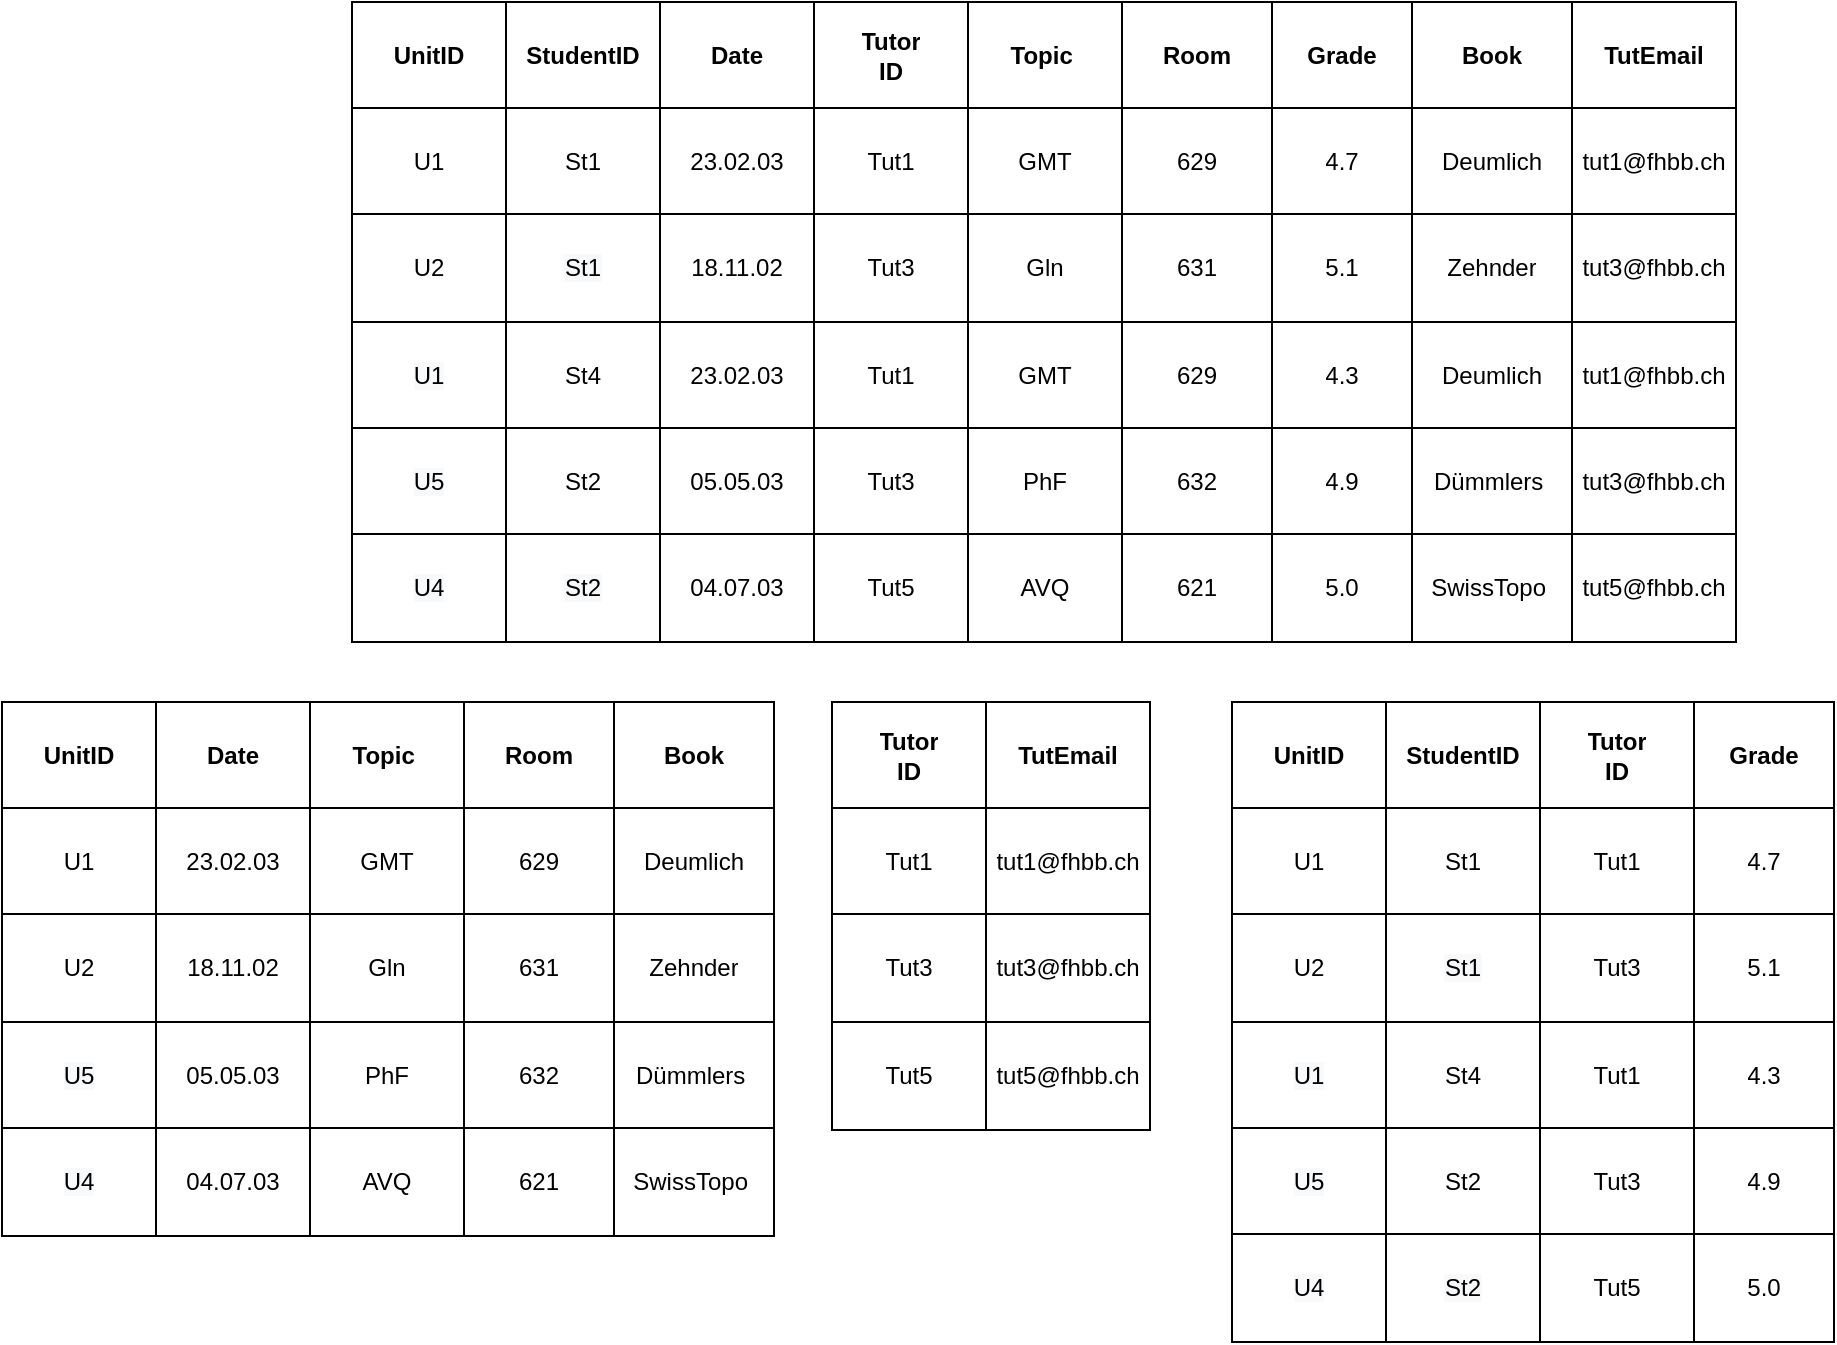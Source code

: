 <mxfile version="15.5.8" type="github">
  <diagram id="R2lEEEUBdFMjLlhIrx00" name="Page-1">
    <mxGraphModel dx="1718" dy="484" grid="1" gridSize="10" guides="1" tooltips="1" connect="1" arrows="1" fold="1" page="1" pageScale="1" pageWidth="850" pageHeight="1100" math="0" shadow="0" extFonts="Permanent Marker^https://fonts.googleapis.com/css?family=Permanent+Marker">
      <root>
        <mxCell id="0" />
        <mxCell id="1" parent="0" />
        <mxCell id="Opuij0zFXK9TqKXAzzYL-28" value="" style="shape=table;html=1;whiteSpace=wrap;startSize=0;container=1;collapsible=0;childLayout=tableLayout;align=center;verticalAlign=top;shadow=0;" vertex="1" parent="1">
          <mxGeometry x="-250" y="160" width="692" height="320" as="geometry" />
        </mxCell>
        <mxCell id="Opuij0zFXK9TqKXAzzYL-15" value="" style="shape=partialRectangle;html=1;whiteSpace=wrap;collapsible=0;dropTarget=0;pointerEvents=0;fillColor=none;top=0;left=0;bottom=0;right=0;points=[[0,0.5],[1,0.5]];portConstraint=eastwest;fontStyle=1" vertex="1" parent="Opuij0zFXK9TqKXAzzYL-28">
          <mxGeometry width="692" height="53" as="geometry" />
        </mxCell>
        <mxCell id="Opuij0zFXK9TqKXAzzYL-106" value="&lt;b&gt;UnitID&lt;/b&gt;" style="shape=partialRectangle;html=1;whiteSpace=wrap;connectable=0;fillColor=none;top=0;left=0;bottom=0;right=0;overflow=hidden;pointerEvents=1;" vertex="1" parent="Opuij0zFXK9TqKXAzzYL-15">
          <mxGeometry width="77" height="53" as="geometry">
            <mxRectangle width="77" height="53" as="alternateBounds" />
          </mxGeometry>
        </mxCell>
        <mxCell id="Opuij0zFXK9TqKXAzzYL-98" value="&lt;b&gt;StudentID&lt;/b&gt;" style="shape=partialRectangle;html=1;whiteSpace=wrap;connectable=0;fillColor=none;top=0;left=0;bottom=0;right=0;overflow=hidden;pointerEvents=1;" vertex="1" parent="Opuij0zFXK9TqKXAzzYL-15">
          <mxGeometry x="77" width="77" height="53" as="geometry">
            <mxRectangle width="77" height="53" as="alternateBounds" />
          </mxGeometry>
        </mxCell>
        <mxCell id="Opuij0zFXK9TqKXAzzYL-90" value="&lt;b&gt;Date&lt;/b&gt;" style="shape=partialRectangle;html=1;whiteSpace=wrap;connectable=0;fillColor=none;top=0;left=0;bottom=0;right=0;overflow=hidden;pointerEvents=1;" vertex="1" parent="Opuij0zFXK9TqKXAzzYL-15">
          <mxGeometry x="154" width="77" height="53" as="geometry">
            <mxRectangle width="77" height="53" as="alternateBounds" />
          </mxGeometry>
        </mxCell>
        <mxCell id="Opuij0zFXK9TqKXAzzYL-82" value="&lt;b&gt;Tutor&lt;br&gt;ID&lt;/b&gt;" style="shape=partialRectangle;html=1;whiteSpace=wrap;connectable=0;fillColor=none;top=0;left=0;bottom=0;right=0;overflow=hidden;pointerEvents=1;" vertex="1" parent="Opuij0zFXK9TqKXAzzYL-15">
          <mxGeometry x="231" width="77" height="53" as="geometry">
            <mxRectangle width="77" height="53" as="alternateBounds" />
          </mxGeometry>
        </mxCell>
        <mxCell id="Opuij0zFXK9TqKXAzzYL-74" value="&lt;b&gt;Topic&amp;nbsp;&lt;/b&gt;" style="shape=partialRectangle;html=1;whiteSpace=wrap;connectable=0;fillColor=none;top=0;left=0;bottom=0;right=0;overflow=hidden;pointerEvents=1;" vertex="1" parent="Opuij0zFXK9TqKXAzzYL-15">
          <mxGeometry x="308" width="77" height="53" as="geometry">
            <mxRectangle width="77" height="53" as="alternateBounds" />
          </mxGeometry>
        </mxCell>
        <mxCell id="Opuij0zFXK9TqKXAzzYL-16" value="&lt;b&gt;Room&lt;/b&gt;" style="shape=partialRectangle;html=1;whiteSpace=wrap;connectable=0;fillColor=none;top=0;left=0;bottom=0;right=0;overflow=hidden;pointerEvents=1;" vertex="1" parent="Opuij0zFXK9TqKXAzzYL-15">
          <mxGeometry x="385" width="75" height="53" as="geometry">
            <mxRectangle width="75" height="53" as="alternateBounds" />
          </mxGeometry>
        </mxCell>
        <mxCell id="Opuij0zFXK9TqKXAzzYL-17" value="&lt;b&gt;Grade&lt;/b&gt;" style="shape=partialRectangle;html=1;whiteSpace=wrap;connectable=0;fillColor=none;top=0;left=0;bottom=0;right=0;overflow=hidden;pointerEvents=1;" vertex="1" parent="Opuij0zFXK9TqKXAzzYL-15">
          <mxGeometry x="460" width="70" height="53" as="geometry">
            <mxRectangle width="70" height="53" as="alternateBounds" />
          </mxGeometry>
        </mxCell>
        <mxCell id="Opuij0zFXK9TqKXAzzYL-18" value="&lt;b&gt;Book&lt;/b&gt;" style="shape=partialRectangle;html=1;whiteSpace=wrap;connectable=0;fillColor=none;top=0;left=0;bottom=0;right=0;overflow=hidden;pointerEvents=1;" vertex="1" parent="Opuij0zFXK9TqKXAzzYL-15">
          <mxGeometry x="530" width="80" height="53" as="geometry">
            <mxRectangle width="80" height="53" as="alternateBounds" />
          </mxGeometry>
        </mxCell>
        <mxCell id="Opuij0zFXK9TqKXAzzYL-122" value="&lt;b&gt;TutEmail&lt;/b&gt;" style="shape=partialRectangle;html=1;whiteSpace=wrap;connectable=0;fillColor=none;top=0;left=0;bottom=0;right=0;overflow=hidden;pointerEvents=1;" vertex="1" parent="Opuij0zFXK9TqKXAzzYL-15">
          <mxGeometry x="610" width="82" height="53" as="geometry">
            <mxRectangle width="82" height="53" as="alternateBounds" />
          </mxGeometry>
        </mxCell>
        <mxCell id="Opuij0zFXK9TqKXAzzYL-66" value="" style="shape=partialRectangle;html=1;whiteSpace=wrap;collapsible=0;dropTarget=0;pointerEvents=0;fillColor=none;top=0;left=0;bottom=0;right=0;points=[[0,0.5],[1,0.5]];portConstraint=eastwest;" vertex="1" parent="Opuij0zFXK9TqKXAzzYL-28">
          <mxGeometry y="53" width="692" height="53" as="geometry" />
        </mxCell>
        <mxCell id="Opuij0zFXK9TqKXAzzYL-107" value="U1" style="shape=partialRectangle;html=1;whiteSpace=wrap;connectable=0;fillColor=none;top=0;left=0;bottom=0;right=0;overflow=hidden;pointerEvents=1;" vertex="1" parent="Opuij0zFXK9TqKXAzzYL-66">
          <mxGeometry width="77" height="53" as="geometry">
            <mxRectangle width="77" height="53" as="alternateBounds" />
          </mxGeometry>
        </mxCell>
        <mxCell id="Opuij0zFXK9TqKXAzzYL-99" value="&lt;span&gt;St1&lt;/span&gt;" style="shape=partialRectangle;html=1;whiteSpace=wrap;connectable=0;fillColor=none;top=0;left=0;bottom=0;right=0;overflow=hidden;pointerEvents=1;" vertex="1" parent="Opuij0zFXK9TqKXAzzYL-66">
          <mxGeometry x="77" width="77" height="53" as="geometry">
            <mxRectangle width="77" height="53" as="alternateBounds" />
          </mxGeometry>
        </mxCell>
        <mxCell id="Opuij0zFXK9TqKXAzzYL-91" value="23.02.03" style="shape=partialRectangle;html=1;whiteSpace=wrap;connectable=0;fillColor=none;top=0;left=0;bottom=0;right=0;overflow=hidden;pointerEvents=1;" vertex="1" parent="Opuij0zFXK9TqKXAzzYL-66">
          <mxGeometry x="154" width="77" height="53" as="geometry">
            <mxRectangle width="77" height="53" as="alternateBounds" />
          </mxGeometry>
        </mxCell>
        <mxCell id="Opuij0zFXK9TqKXAzzYL-83" value="Tut1" style="shape=partialRectangle;html=1;whiteSpace=wrap;connectable=0;fillColor=none;top=0;left=0;bottom=0;right=0;overflow=hidden;pointerEvents=1;" vertex="1" parent="Opuij0zFXK9TqKXAzzYL-66">
          <mxGeometry x="231" width="77" height="53" as="geometry">
            <mxRectangle width="77" height="53" as="alternateBounds" />
          </mxGeometry>
        </mxCell>
        <mxCell id="Opuij0zFXK9TqKXAzzYL-75" value="GMT" style="shape=partialRectangle;html=1;whiteSpace=wrap;connectable=0;fillColor=none;top=0;left=0;bottom=0;right=0;overflow=hidden;pointerEvents=1;" vertex="1" parent="Opuij0zFXK9TqKXAzzYL-66">
          <mxGeometry x="308" width="77" height="53" as="geometry">
            <mxRectangle width="77" height="53" as="alternateBounds" />
          </mxGeometry>
        </mxCell>
        <mxCell id="Opuij0zFXK9TqKXAzzYL-67" value="629" style="shape=partialRectangle;html=1;whiteSpace=wrap;connectable=0;fillColor=none;top=0;left=0;bottom=0;right=0;overflow=hidden;pointerEvents=1;" vertex="1" parent="Opuij0zFXK9TqKXAzzYL-66">
          <mxGeometry x="385" width="75" height="53" as="geometry">
            <mxRectangle width="75" height="53" as="alternateBounds" />
          </mxGeometry>
        </mxCell>
        <mxCell id="Opuij0zFXK9TqKXAzzYL-68" value="4.7" style="shape=partialRectangle;html=1;whiteSpace=wrap;connectable=0;fillColor=none;top=0;left=0;bottom=0;right=0;overflow=hidden;pointerEvents=1;" vertex="1" parent="Opuij0zFXK9TqKXAzzYL-66">
          <mxGeometry x="460" width="70" height="53" as="geometry">
            <mxRectangle width="70" height="53" as="alternateBounds" />
          </mxGeometry>
        </mxCell>
        <mxCell id="Opuij0zFXK9TqKXAzzYL-69" value="Deumlich&lt;br&gt;" style="shape=partialRectangle;html=1;whiteSpace=wrap;connectable=0;fillColor=none;top=0;left=0;bottom=0;right=0;overflow=hidden;pointerEvents=1;" vertex="1" parent="Opuij0zFXK9TqKXAzzYL-66">
          <mxGeometry x="530" width="80" height="53" as="geometry">
            <mxRectangle width="80" height="53" as="alternateBounds" />
          </mxGeometry>
        </mxCell>
        <mxCell id="Opuij0zFXK9TqKXAzzYL-123" value="tut1@fhbb.ch" style="shape=partialRectangle;html=1;whiteSpace=wrap;connectable=0;fillColor=none;top=0;left=0;bottom=0;right=0;overflow=hidden;pointerEvents=1;" vertex="1" parent="Opuij0zFXK9TqKXAzzYL-66">
          <mxGeometry x="610" width="82" height="53" as="geometry">
            <mxRectangle width="82" height="53" as="alternateBounds" />
          </mxGeometry>
        </mxCell>
        <mxCell id="Opuij0zFXK9TqKXAzzYL-19" value="" style="shape=partialRectangle;html=1;whiteSpace=wrap;collapsible=0;dropTarget=0;pointerEvents=0;fillColor=none;top=0;left=0;bottom=0;right=0;points=[[0,0.5],[1,0.5]];portConstraint=eastwest;" vertex="1" parent="Opuij0zFXK9TqKXAzzYL-28">
          <mxGeometry y="106" width="692" height="54" as="geometry" />
        </mxCell>
        <mxCell id="Opuij0zFXK9TqKXAzzYL-108" value="&lt;p style=&quot;line-height: 1.4&quot;&gt;&lt;/p&gt;&lt;div&gt;&lt;span style=&quot;font-family: &amp;#34;helvetica&amp;#34;&quot;&gt;U2&lt;/span&gt;&lt;br&gt;&lt;/div&gt;&lt;p&gt;&lt;/p&gt;" style="shape=partialRectangle;html=1;whiteSpace=wrap;connectable=0;fillColor=none;top=0;left=0;bottom=0;right=0;overflow=hidden;pointerEvents=1;verticalAlign=middle;align=center;" vertex="1" parent="Opuij0zFXK9TqKXAzzYL-19">
          <mxGeometry width="77" height="54" as="geometry">
            <mxRectangle width="77" height="54" as="alternateBounds" />
          </mxGeometry>
        </mxCell>
        <mxCell id="Opuij0zFXK9TqKXAzzYL-100" value="&lt;span style=&quot;color: rgb(0 , 0 , 0) ; font-family: &amp;#34;helvetica&amp;#34; ; font-size: 12px ; font-style: normal ; font-weight: 400 ; letter-spacing: normal ; text-align: center ; text-indent: 0px ; text-transform: none ; word-spacing: 0px ; background-color: rgb(248 , 249 , 250) ; display: inline ; float: none&quot;&gt;St1&lt;/span&gt;" style="shape=partialRectangle;html=1;whiteSpace=wrap;connectable=0;fillColor=none;top=0;left=0;bottom=0;right=0;overflow=hidden;pointerEvents=1;" vertex="1" parent="Opuij0zFXK9TqKXAzzYL-19">
          <mxGeometry x="77" width="77" height="54" as="geometry">
            <mxRectangle width="77" height="54" as="alternateBounds" />
          </mxGeometry>
        </mxCell>
        <mxCell id="Opuij0zFXK9TqKXAzzYL-92" value="18.11.02" style="shape=partialRectangle;html=1;whiteSpace=wrap;connectable=0;fillColor=none;top=0;left=0;bottom=0;right=0;overflow=hidden;pointerEvents=1;" vertex="1" parent="Opuij0zFXK9TqKXAzzYL-19">
          <mxGeometry x="154" width="77" height="54" as="geometry">
            <mxRectangle width="77" height="54" as="alternateBounds" />
          </mxGeometry>
        </mxCell>
        <mxCell id="Opuij0zFXK9TqKXAzzYL-84" value="Tut3" style="shape=partialRectangle;html=1;whiteSpace=wrap;connectable=0;fillColor=none;top=0;left=0;bottom=0;right=0;overflow=hidden;pointerEvents=1;" vertex="1" parent="Opuij0zFXK9TqKXAzzYL-19">
          <mxGeometry x="231" width="77" height="54" as="geometry">
            <mxRectangle width="77" height="54" as="alternateBounds" />
          </mxGeometry>
        </mxCell>
        <mxCell id="Opuij0zFXK9TqKXAzzYL-76" value="Gln" style="shape=partialRectangle;html=1;whiteSpace=wrap;connectable=0;fillColor=none;top=0;left=0;bottom=0;right=0;overflow=hidden;pointerEvents=1;" vertex="1" parent="Opuij0zFXK9TqKXAzzYL-19">
          <mxGeometry x="308" width="77" height="54" as="geometry">
            <mxRectangle width="77" height="54" as="alternateBounds" />
          </mxGeometry>
        </mxCell>
        <mxCell id="Opuij0zFXK9TqKXAzzYL-20" value="631" style="shape=partialRectangle;html=1;whiteSpace=wrap;connectable=0;fillColor=none;top=0;left=0;bottom=0;right=0;overflow=hidden;pointerEvents=1;" vertex="1" parent="Opuij0zFXK9TqKXAzzYL-19">
          <mxGeometry x="385" width="75" height="54" as="geometry">
            <mxRectangle width="75" height="54" as="alternateBounds" />
          </mxGeometry>
        </mxCell>
        <mxCell id="Opuij0zFXK9TqKXAzzYL-21" value="5.1" style="shape=partialRectangle;html=1;whiteSpace=wrap;connectable=0;fillColor=none;top=0;left=0;bottom=0;right=0;overflow=hidden;pointerEvents=1;" vertex="1" parent="Opuij0zFXK9TqKXAzzYL-19">
          <mxGeometry x="460" width="70" height="54" as="geometry">
            <mxRectangle width="70" height="54" as="alternateBounds" />
          </mxGeometry>
        </mxCell>
        <mxCell id="Opuij0zFXK9TqKXAzzYL-22" value="Zehnder" style="shape=partialRectangle;html=1;whiteSpace=wrap;connectable=0;fillColor=none;top=0;left=0;bottom=0;right=0;overflow=hidden;pointerEvents=1;" vertex="1" parent="Opuij0zFXK9TqKXAzzYL-19">
          <mxGeometry x="530" width="80" height="54" as="geometry">
            <mxRectangle width="80" height="54" as="alternateBounds" />
          </mxGeometry>
        </mxCell>
        <mxCell id="Opuij0zFXK9TqKXAzzYL-124" value="tut3@fhbb.ch" style="shape=partialRectangle;html=1;whiteSpace=wrap;connectable=0;fillColor=none;top=0;left=0;bottom=0;right=0;overflow=hidden;pointerEvents=1;" vertex="1" parent="Opuij0zFXK9TqKXAzzYL-19">
          <mxGeometry x="610" width="82" height="54" as="geometry">
            <mxRectangle width="82" height="54" as="alternateBounds" />
          </mxGeometry>
        </mxCell>
        <mxCell id="Opuij0zFXK9TqKXAzzYL-23" value="" style="shape=partialRectangle;html=1;whiteSpace=wrap;collapsible=0;dropTarget=0;pointerEvents=0;fillColor=none;top=0;left=0;bottom=0;right=0;points=[[0,0.5],[1,0.5]];portConstraint=eastwest;" vertex="1" parent="Opuij0zFXK9TqKXAzzYL-28">
          <mxGeometry y="160" width="692" height="53" as="geometry" />
        </mxCell>
        <mxCell id="Opuij0zFXK9TqKXAzzYL-109" value="&lt;span style=&quot;color: rgb(0 , 0 , 0) ; font-family: &amp;#34;helvetica&amp;#34; ; font-size: 12px ; font-style: normal ; font-weight: 400 ; letter-spacing: normal ; text-align: center ; text-indent: 0px ; text-transform: none ; word-spacing: 0px ; background-color: rgb(248 , 249 , 250) ; display: inline ; float: none&quot;&gt;U1&lt;/span&gt;" style="shape=partialRectangle;html=1;whiteSpace=wrap;connectable=0;fillColor=none;top=0;left=0;bottom=0;right=0;overflow=hidden;pointerEvents=1;" vertex="1" parent="Opuij0zFXK9TqKXAzzYL-23">
          <mxGeometry width="77" height="53" as="geometry">
            <mxRectangle width="77" height="53" as="alternateBounds" />
          </mxGeometry>
        </mxCell>
        <mxCell id="Opuij0zFXK9TqKXAzzYL-101" value="&lt;span&gt;St4&lt;/span&gt;" style="shape=partialRectangle;html=1;whiteSpace=wrap;connectable=0;fillColor=none;top=0;left=0;bottom=0;right=0;overflow=hidden;pointerEvents=1;" vertex="1" parent="Opuij0zFXK9TqKXAzzYL-23">
          <mxGeometry x="77" width="77" height="53" as="geometry">
            <mxRectangle width="77" height="53" as="alternateBounds" />
          </mxGeometry>
        </mxCell>
        <mxCell id="Opuij0zFXK9TqKXAzzYL-93" value="23.02.03" style="shape=partialRectangle;html=1;whiteSpace=wrap;connectable=0;fillColor=none;top=0;left=0;bottom=0;right=0;overflow=hidden;pointerEvents=1;" vertex="1" parent="Opuij0zFXK9TqKXAzzYL-23">
          <mxGeometry x="154" width="77" height="53" as="geometry">
            <mxRectangle width="77" height="53" as="alternateBounds" />
          </mxGeometry>
        </mxCell>
        <mxCell id="Opuij0zFXK9TqKXAzzYL-85" value="Tut1" style="shape=partialRectangle;html=1;whiteSpace=wrap;connectable=0;fillColor=none;top=0;left=0;bottom=0;right=0;overflow=hidden;pointerEvents=1;" vertex="1" parent="Opuij0zFXK9TqKXAzzYL-23">
          <mxGeometry x="231" width="77" height="53" as="geometry">
            <mxRectangle width="77" height="53" as="alternateBounds" />
          </mxGeometry>
        </mxCell>
        <mxCell id="Opuij0zFXK9TqKXAzzYL-77" value="GMT" style="shape=partialRectangle;html=1;whiteSpace=wrap;connectable=0;fillColor=none;top=0;left=0;bottom=0;right=0;overflow=hidden;pointerEvents=1;" vertex="1" parent="Opuij0zFXK9TqKXAzzYL-23">
          <mxGeometry x="308" width="77" height="53" as="geometry">
            <mxRectangle width="77" height="53" as="alternateBounds" />
          </mxGeometry>
        </mxCell>
        <mxCell id="Opuij0zFXK9TqKXAzzYL-24" value="629" style="shape=partialRectangle;html=1;whiteSpace=wrap;connectable=0;fillColor=none;top=0;left=0;bottom=0;right=0;overflow=hidden;pointerEvents=1;" vertex="1" parent="Opuij0zFXK9TqKXAzzYL-23">
          <mxGeometry x="385" width="75" height="53" as="geometry">
            <mxRectangle width="75" height="53" as="alternateBounds" />
          </mxGeometry>
        </mxCell>
        <mxCell id="Opuij0zFXK9TqKXAzzYL-25" value="4.3" style="shape=partialRectangle;html=1;whiteSpace=wrap;connectable=0;fillColor=none;top=0;left=0;bottom=0;right=0;overflow=hidden;pointerEvents=1;" vertex="1" parent="Opuij0zFXK9TqKXAzzYL-23">
          <mxGeometry x="460" width="70" height="53" as="geometry">
            <mxRectangle width="70" height="53" as="alternateBounds" />
          </mxGeometry>
        </mxCell>
        <mxCell id="Opuij0zFXK9TqKXAzzYL-26" value="Deumlich" style="shape=partialRectangle;html=1;whiteSpace=wrap;connectable=0;fillColor=none;top=0;left=0;bottom=0;right=0;overflow=hidden;pointerEvents=1;" vertex="1" parent="Opuij0zFXK9TqKXAzzYL-23">
          <mxGeometry x="530" width="80" height="53" as="geometry">
            <mxRectangle width="80" height="53" as="alternateBounds" />
          </mxGeometry>
        </mxCell>
        <mxCell id="Opuij0zFXK9TqKXAzzYL-125" value="tut1@fhbb.ch" style="shape=partialRectangle;html=1;whiteSpace=wrap;connectable=0;fillColor=none;top=0;left=0;bottom=0;right=0;overflow=hidden;pointerEvents=1;" vertex="1" parent="Opuij0zFXK9TqKXAzzYL-23">
          <mxGeometry x="610" width="82" height="53" as="geometry">
            <mxRectangle width="82" height="53" as="alternateBounds" />
          </mxGeometry>
        </mxCell>
        <mxCell id="Opuij0zFXK9TqKXAzzYL-29" value="" style="shape=partialRectangle;html=1;whiteSpace=wrap;collapsible=0;dropTarget=0;pointerEvents=0;fillColor=none;top=0;left=0;bottom=0;right=0;points=[[0,0.5],[1,0.5]];portConstraint=eastwest;" vertex="1" parent="Opuij0zFXK9TqKXAzzYL-28">
          <mxGeometry y="213" width="692" height="53" as="geometry" />
        </mxCell>
        <mxCell id="Opuij0zFXK9TqKXAzzYL-110" value="&lt;span style=&quot;color: rgb(0 , 0 , 0) ; font-family: &amp;#34;helvetica&amp;#34; ; font-size: 12px ; font-style: normal ; font-weight: 400 ; letter-spacing: normal ; text-align: center ; text-indent: 0px ; text-transform: none ; word-spacing: 0px ; background-color: rgb(248 , 249 , 250) ; display: inline ; float: none&quot;&gt;U5&lt;/span&gt;" style="shape=partialRectangle;html=1;whiteSpace=wrap;connectable=0;fillColor=none;top=0;left=0;bottom=0;right=0;overflow=hidden;pointerEvents=1;" vertex="1" parent="Opuij0zFXK9TqKXAzzYL-29">
          <mxGeometry width="77" height="53" as="geometry">
            <mxRectangle width="77" height="53" as="alternateBounds" />
          </mxGeometry>
        </mxCell>
        <mxCell id="Opuij0zFXK9TqKXAzzYL-102" value="&lt;span&gt;St2&lt;/span&gt;" style="shape=partialRectangle;html=1;whiteSpace=wrap;connectable=0;fillColor=none;top=0;left=0;bottom=0;right=0;overflow=hidden;pointerEvents=1;" vertex="1" parent="Opuij0zFXK9TqKXAzzYL-29">
          <mxGeometry x="77" width="77" height="53" as="geometry">
            <mxRectangle width="77" height="53" as="alternateBounds" />
          </mxGeometry>
        </mxCell>
        <mxCell id="Opuij0zFXK9TqKXAzzYL-94" value="05.05.03" style="shape=partialRectangle;html=1;whiteSpace=wrap;connectable=0;fillColor=none;top=0;left=0;bottom=0;right=0;overflow=hidden;pointerEvents=1;" vertex="1" parent="Opuij0zFXK9TqKXAzzYL-29">
          <mxGeometry x="154" width="77" height="53" as="geometry">
            <mxRectangle width="77" height="53" as="alternateBounds" />
          </mxGeometry>
        </mxCell>
        <mxCell id="Opuij0zFXK9TqKXAzzYL-86" value="Tut3" style="shape=partialRectangle;html=1;whiteSpace=wrap;connectable=0;fillColor=none;top=0;left=0;bottom=0;right=0;overflow=hidden;pointerEvents=1;" vertex="1" parent="Opuij0zFXK9TqKXAzzYL-29">
          <mxGeometry x="231" width="77" height="53" as="geometry">
            <mxRectangle width="77" height="53" as="alternateBounds" />
          </mxGeometry>
        </mxCell>
        <mxCell id="Opuij0zFXK9TqKXAzzYL-78" value="PhF" style="shape=partialRectangle;html=1;whiteSpace=wrap;connectable=0;fillColor=none;top=0;left=0;bottom=0;right=0;overflow=hidden;pointerEvents=1;" vertex="1" parent="Opuij0zFXK9TqKXAzzYL-29">
          <mxGeometry x="308" width="77" height="53" as="geometry">
            <mxRectangle width="77" height="53" as="alternateBounds" />
          </mxGeometry>
        </mxCell>
        <mxCell id="Opuij0zFXK9TqKXAzzYL-30" value="632" style="shape=partialRectangle;html=1;whiteSpace=wrap;connectable=0;fillColor=none;top=0;left=0;bottom=0;right=0;overflow=hidden;pointerEvents=1;" vertex="1" parent="Opuij0zFXK9TqKXAzzYL-29">
          <mxGeometry x="385" width="75" height="53" as="geometry">
            <mxRectangle width="75" height="53" as="alternateBounds" />
          </mxGeometry>
        </mxCell>
        <mxCell id="Opuij0zFXK9TqKXAzzYL-31" value="4.9" style="shape=partialRectangle;html=1;whiteSpace=wrap;connectable=0;fillColor=none;top=0;left=0;bottom=0;right=0;overflow=hidden;pointerEvents=1;" vertex="1" parent="Opuij0zFXK9TqKXAzzYL-29">
          <mxGeometry x="460" width="70" height="53" as="geometry">
            <mxRectangle width="70" height="53" as="alternateBounds" />
          </mxGeometry>
        </mxCell>
        <mxCell id="Opuij0zFXK9TqKXAzzYL-32" value="Dümmlers&amp;nbsp;" style="shape=partialRectangle;html=1;whiteSpace=wrap;connectable=0;fillColor=none;top=0;left=0;bottom=0;right=0;overflow=hidden;pointerEvents=1;" vertex="1" parent="Opuij0zFXK9TqKXAzzYL-29">
          <mxGeometry x="530" width="80" height="53" as="geometry">
            <mxRectangle width="80" height="53" as="alternateBounds" />
          </mxGeometry>
        </mxCell>
        <mxCell id="Opuij0zFXK9TqKXAzzYL-126" value="tut3@fhbb.ch" style="shape=partialRectangle;html=1;whiteSpace=wrap;connectable=0;fillColor=none;top=0;left=0;bottom=0;right=0;overflow=hidden;pointerEvents=1;" vertex="1" parent="Opuij0zFXK9TqKXAzzYL-29">
          <mxGeometry x="610" width="82" height="53" as="geometry">
            <mxRectangle width="82" height="53" as="alternateBounds" />
          </mxGeometry>
        </mxCell>
        <mxCell id="Opuij0zFXK9TqKXAzzYL-33" value="" style="shape=partialRectangle;html=1;whiteSpace=wrap;collapsible=0;dropTarget=0;pointerEvents=0;fillColor=none;top=0;left=0;bottom=0;right=0;points=[[0,0.5],[1,0.5]];portConstraint=eastwest;" vertex="1" parent="Opuij0zFXK9TqKXAzzYL-28">
          <mxGeometry y="266" width="692" height="54" as="geometry" />
        </mxCell>
        <mxCell id="Opuij0zFXK9TqKXAzzYL-111" value="&lt;span style=&quot;color: rgb(0 , 0 , 0) ; font-family: &amp;#34;helvetica&amp;#34; ; font-size: 12px ; font-style: normal ; font-weight: 400 ; letter-spacing: normal ; text-align: center ; text-indent: 0px ; text-transform: none ; word-spacing: 0px ; background-color: rgb(248 , 249 , 250) ; display: inline ; float: none&quot;&gt;U4&lt;/span&gt;" style="shape=partialRectangle;html=1;whiteSpace=wrap;connectable=0;fillColor=none;top=0;left=0;bottom=0;right=0;overflow=hidden;pointerEvents=1;" vertex="1" parent="Opuij0zFXK9TqKXAzzYL-33">
          <mxGeometry width="77" height="54" as="geometry">
            <mxRectangle width="77" height="54" as="alternateBounds" />
          </mxGeometry>
        </mxCell>
        <mxCell id="Opuij0zFXK9TqKXAzzYL-103" value="&lt;span style=&quot;color: rgb(0 , 0 , 0) ; font-family: &amp;#34;helvetica&amp;#34; ; font-size: 12px ; font-style: normal ; font-weight: 400 ; letter-spacing: normal ; text-align: center ; text-indent: 0px ; text-transform: none ; word-spacing: 0px ; background-color: rgb(248 , 249 , 250) ; display: inline ; float: none&quot;&gt;St2&lt;/span&gt;" style="shape=partialRectangle;html=1;whiteSpace=wrap;connectable=0;fillColor=none;top=0;left=0;bottom=0;right=0;overflow=hidden;pointerEvents=1;" vertex="1" parent="Opuij0zFXK9TqKXAzzYL-33">
          <mxGeometry x="77" width="77" height="54" as="geometry">
            <mxRectangle width="77" height="54" as="alternateBounds" />
          </mxGeometry>
        </mxCell>
        <mxCell id="Opuij0zFXK9TqKXAzzYL-95" value="04.07.03" style="shape=partialRectangle;html=1;whiteSpace=wrap;connectable=0;fillColor=none;top=0;left=0;bottom=0;right=0;overflow=hidden;pointerEvents=1;" vertex="1" parent="Opuij0zFXK9TqKXAzzYL-33">
          <mxGeometry x="154" width="77" height="54" as="geometry">
            <mxRectangle width="77" height="54" as="alternateBounds" />
          </mxGeometry>
        </mxCell>
        <mxCell id="Opuij0zFXK9TqKXAzzYL-87" value="Tut5" style="shape=partialRectangle;html=1;whiteSpace=wrap;connectable=0;fillColor=none;top=0;left=0;bottom=0;right=0;overflow=hidden;pointerEvents=1;" vertex="1" parent="Opuij0zFXK9TqKXAzzYL-33">
          <mxGeometry x="231" width="77" height="54" as="geometry">
            <mxRectangle width="77" height="54" as="alternateBounds" />
          </mxGeometry>
        </mxCell>
        <mxCell id="Opuij0zFXK9TqKXAzzYL-79" value="AVQ" style="shape=partialRectangle;html=1;whiteSpace=wrap;connectable=0;fillColor=none;top=0;left=0;bottom=0;right=0;overflow=hidden;pointerEvents=1;" vertex="1" parent="Opuij0zFXK9TqKXAzzYL-33">
          <mxGeometry x="308" width="77" height="54" as="geometry">
            <mxRectangle width="77" height="54" as="alternateBounds" />
          </mxGeometry>
        </mxCell>
        <mxCell id="Opuij0zFXK9TqKXAzzYL-34" value="621" style="shape=partialRectangle;html=1;whiteSpace=wrap;connectable=0;fillColor=none;top=0;left=0;bottom=0;right=0;overflow=hidden;pointerEvents=1;" vertex="1" parent="Opuij0zFXK9TqKXAzzYL-33">
          <mxGeometry x="385" width="75" height="54" as="geometry">
            <mxRectangle width="75" height="54" as="alternateBounds" />
          </mxGeometry>
        </mxCell>
        <mxCell id="Opuij0zFXK9TqKXAzzYL-35" value="5.0" style="shape=partialRectangle;html=1;whiteSpace=wrap;connectable=0;fillColor=none;top=0;left=0;bottom=0;right=0;overflow=hidden;pointerEvents=1;" vertex="1" parent="Opuij0zFXK9TqKXAzzYL-33">
          <mxGeometry x="460" width="70" height="54" as="geometry">
            <mxRectangle width="70" height="54" as="alternateBounds" />
          </mxGeometry>
        </mxCell>
        <mxCell id="Opuij0zFXK9TqKXAzzYL-36" value="SwissTopo&amp;nbsp;" style="shape=partialRectangle;html=1;whiteSpace=wrap;connectable=0;fillColor=none;top=0;left=0;bottom=0;right=0;overflow=hidden;pointerEvents=1;" vertex="1" parent="Opuij0zFXK9TqKXAzzYL-33">
          <mxGeometry x="530" width="80" height="54" as="geometry">
            <mxRectangle width="80" height="54" as="alternateBounds" />
          </mxGeometry>
        </mxCell>
        <mxCell id="Opuij0zFXK9TqKXAzzYL-127" value="tut5@fhbb.ch" style="shape=partialRectangle;html=1;whiteSpace=wrap;connectable=0;fillColor=none;top=0;left=0;bottom=0;right=0;overflow=hidden;pointerEvents=1;" vertex="1" parent="Opuij0zFXK9TqKXAzzYL-33">
          <mxGeometry x="610" width="82" height="54" as="geometry">
            <mxRectangle width="82" height="54" as="alternateBounds" />
          </mxGeometry>
        </mxCell>
        <mxCell id="Opuij0zFXK9TqKXAzzYL-131" value="" style="shape=table;html=1;whiteSpace=wrap;startSize=0;container=1;collapsible=0;childLayout=tableLayout;align=center;verticalAlign=top;shadow=0;" vertex="1" parent="1">
          <mxGeometry x="-10" y="510" width="159" height="214" as="geometry" />
        </mxCell>
        <mxCell id="Opuij0zFXK9TqKXAzzYL-132" value="" style="shape=partialRectangle;html=1;whiteSpace=wrap;collapsible=0;dropTarget=0;pointerEvents=0;fillColor=none;top=0;left=0;bottom=0;right=0;points=[[0,0.5],[1,0.5]];portConstraint=eastwest;fontStyle=1" vertex="1" parent="Opuij0zFXK9TqKXAzzYL-131">
          <mxGeometry width="159" height="53" as="geometry" />
        </mxCell>
        <mxCell id="Opuij0zFXK9TqKXAzzYL-136" value="&lt;b&gt;Tutor&lt;br&gt;ID&lt;/b&gt;" style="shape=partialRectangle;html=1;whiteSpace=wrap;connectable=0;fillColor=none;top=0;left=0;bottom=0;right=0;overflow=hidden;pointerEvents=1;" vertex="1" parent="Opuij0zFXK9TqKXAzzYL-132">
          <mxGeometry width="77" height="53" as="geometry">
            <mxRectangle width="77" height="53" as="alternateBounds" />
          </mxGeometry>
        </mxCell>
        <mxCell id="Opuij0zFXK9TqKXAzzYL-141" value="&lt;b&gt;TutEmail&lt;/b&gt;" style="shape=partialRectangle;html=1;whiteSpace=wrap;connectable=0;fillColor=none;top=0;left=0;bottom=0;right=0;overflow=hidden;pointerEvents=1;" vertex="1" parent="Opuij0zFXK9TqKXAzzYL-132">
          <mxGeometry x="77" width="82" height="53" as="geometry">
            <mxRectangle width="82" height="53" as="alternateBounds" />
          </mxGeometry>
        </mxCell>
        <mxCell id="Opuij0zFXK9TqKXAzzYL-142" value="" style="shape=partialRectangle;html=1;whiteSpace=wrap;collapsible=0;dropTarget=0;pointerEvents=0;fillColor=none;top=0;left=0;bottom=0;right=0;points=[[0,0.5],[1,0.5]];portConstraint=eastwest;" vertex="1" parent="Opuij0zFXK9TqKXAzzYL-131">
          <mxGeometry y="53" width="159" height="53" as="geometry" />
        </mxCell>
        <mxCell id="Opuij0zFXK9TqKXAzzYL-146" value="Tut1" style="shape=partialRectangle;html=1;whiteSpace=wrap;connectable=0;fillColor=none;top=0;left=0;bottom=0;right=0;overflow=hidden;pointerEvents=1;" vertex="1" parent="Opuij0zFXK9TqKXAzzYL-142">
          <mxGeometry width="77" height="53" as="geometry">
            <mxRectangle width="77" height="53" as="alternateBounds" />
          </mxGeometry>
        </mxCell>
        <mxCell id="Opuij0zFXK9TqKXAzzYL-151" value="tut1@fhbb.ch" style="shape=partialRectangle;html=1;whiteSpace=wrap;connectable=0;fillColor=none;top=0;left=0;bottom=0;right=0;overflow=hidden;pointerEvents=1;" vertex="1" parent="Opuij0zFXK9TqKXAzzYL-142">
          <mxGeometry x="77" width="82" height="53" as="geometry">
            <mxRectangle width="82" height="53" as="alternateBounds" />
          </mxGeometry>
        </mxCell>
        <mxCell id="Opuij0zFXK9TqKXAzzYL-152" value="" style="shape=partialRectangle;html=1;whiteSpace=wrap;collapsible=0;dropTarget=0;pointerEvents=0;fillColor=none;top=0;left=0;bottom=0;right=0;points=[[0,0.5],[1,0.5]];portConstraint=eastwest;" vertex="1" parent="Opuij0zFXK9TqKXAzzYL-131">
          <mxGeometry y="106" width="159" height="54" as="geometry" />
        </mxCell>
        <mxCell id="Opuij0zFXK9TqKXAzzYL-156" value="Tut3" style="shape=partialRectangle;html=1;whiteSpace=wrap;connectable=0;fillColor=none;top=0;left=0;bottom=0;right=0;overflow=hidden;pointerEvents=1;" vertex="1" parent="Opuij0zFXK9TqKXAzzYL-152">
          <mxGeometry width="77" height="54" as="geometry">
            <mxRectangle width="77" height="54" as="alternateBounds" />
          </mxGeometry>
        </mxCell>
        <mxCell id="Opuij0zFXK9TqKXAzzYL-161" value="tut3@fhbb.ch" style="shape=partialRectangle;html=1;whiteSpace=wrap;connectable=0;fillColor=none;top=0;left=0;bottom=0;right=0;overflow=hidden;pointerEvents=1;" vertex="1" parent="Opuij0zFXK9TqKXAzzYL-152">
          <mxGeometry x="77" width="82" height="54" as="geometry">
            <mxRectangle width="82" height="54" as="alternateBounds" />
          </mxGeometry>
        </mxCell>
        <mxCell id="Opuij0zFXK9TqKXAzzYL-182" value="" style="shape=partialRectangle;html=1;whiteSpace=wrap;collapsible=0;dropTarget=0;pointerEvents=0;fillColor=none;top=0;left=0;bottom=0;right=0;points=[[0,0.5],[1,0.5]];portConstraint=eastwest;" vertex="1" parent="Opuij0zFXK9TqKXAzzYL-131">
          <mxGeometry y="160" width="159" height="54" as="geometry" />
        </mxCell>
        <mxCell id="Opuij0zFXK9TqKXAzzYL-186" value="Tut5" style="shape=partialRectangle;html=1;whiteSpace=wrap;connectable=0;fillColor=none;top=0;left=0;bottom=0;right=0;overflow=hidden;pointerEvents=1;" vertex="1" parent="Opuij0zFXK9TqKXAzzYL-182">
          <mxGeometry width="77" height="54" as="geometry">
            <mxRectangle width="77" height="54" as="alternateBounds" />
          </mxGeometry>
        </mxCell>
        <mxCell id="Opuij0zFXK9TqKXAzzYL-191" value="tut5@fhbb.ch" style="shape=partialRectangle;html=1;whiteSpace=wrap;connectable=0;fillColor=none;top=0;left=0;bottom=0;right=0;overflow=hidden;pointerEvents=1;" vertex="1" parent="Opuij0zFXK9TqKXAzzYL-182">
          <mxGeometry x="77" width="82" height="54" as="geometry">
            <mxRectangle width="82" height="54" as="alternateBounds" />
          </mxGeometry>
        </mxCell>
        <mxCell id="Opuij0zFXK9TqKXAzzYL-192" value="" style="shape=table;html=1;whiteSpace=wrap;startSize=0;container=1;collapsible=0;childLayout=tableLayout;align=center;verticalAlign=top;shadow=0;" vertex="1" parent="1">
          <mxGeometry x="190" y="510" width="301" height="320" as="geometry" />
        </mxCell>
        <mxCell id="Opuij0zFXK9TqKXAzzYL-193" value="" style="shape=partialRectangle;html=1;whiteSpace=wrap;collapsible=0;dropTarget=0;pointerEvents=0;fillColor=none;top=0;left=0;bottom=0;right=0;points=[[0,0.5],[1,0.5]];portConstraint=eastwest;fontStyle=1" vertex="1" parent="Opuij0zFXK9TqKXAzzYL-192">
          <mxGeometry width="301" height="53" as="geometry" />
        </mxCell>
        <mxCell id="Opuij0zFXK9TqKXAzzYL-194" value="&lt;b&gt;UnitID&lt;/b&gt;" style="shape=partialRectangle;html=1;whiteSpace=wrap;connectable=0;fillColor=none;top=0;left=0;bottom=0;right=0;overflow=hidden;pointerEvents=1;" vertex="1" parent="Opuij0zFXK9TqKXAzzYL-193">
          <mxGeometry width="77" height="53" as="geometry">
            <mxRectangle width="77" height="53" as="alternateBounds" />
          </mxGeometry>
        </mxCell>
        <mxCell id="Opuij0zFXK9TqKXAzzYL-195" value="&lt;b&gt;StudentID&lt;/b&gt;" style="shape=partialRectangle;html=1;whiteSpace=wrap;connectable=0;fillColor=none;top=0;left=0;bottom=0;right=0;overflow=hidden;pointerEvents=1;" vertex="1" parent="Opuij0zFXK9TqKXAzzYL-193">
          <mxGeometry x="77" width="77" height="53" as="geometry">
            <mxRectangle width="77" height="53" as="alternateBounds" />
          </mxGeometry>
        </mxCell>
        <mxCell id="Opuij0zFXK9TqKXAzzYL-197" value="&lt;b&gt;Tutor&lt;br&gt;ID&lt;/b&gt;" style="shape=partialRectangle;html=1;whiteSpace=wrap;connectable=0;fillColor=none;top=0;left=0;bottom=0;right=0;overflow=hidden;pointerEvents=1;" vertex="1" parent="Opuij0zFXK9TqKXAzzYL-193">
          <mxGeometry x="154" width="77" height="53" as="geometry">
            <mxRectangle width="77" height="53" as="alternateBounds" />
          </mxGeometry>
        </mxCell>
        <mxCell id="Opuij0zFXK9TqKXAzzYL-200" value="&lt;b&gt;Grade&lt;/b&gt;" style="shape=partialRectangle;html=1;whiteSpace=wrap;connectable=0;fillColor=none;top=0;left=0;bottom=0;right=0;overflow=hidden;pointerEvents=1;" vertex="1" parent="Opuij0zFXK9TqKXAzzYL-193">
          <mxGeometry x="231" width="70" height="53" as="geometry">
            <mxRectangle width="70" height="53" as="alternateBounds" />
          </mxGeometry>
        </mxCell>
        <mxCell id="Opuij0zFXK9TqKXAzzYL-203" value="" style="shape=partialRectangle;html=1;whiteSpace=wrap;collapsible=0;dropTarget=0;pointerEvents=0;fillColor=none;top=0;left=0;bottom=0;right=0;points=[[0,0.5],[1,0.5]];portConstraint=eastwest;" vertex="1" parent="Opuij0zFXK9TqKXAzzYL-192">
          <mxGeometry y="53" width="301" height="53" as="geometry" />
        </mxCell>
        <mxCell id="Opuij0zFXK9TqKXAzzYL-204" value="U1" style="shape=partialRectangle;html=1;whiteSpace=wrap;connectable=0;fillColor=none;top=0;left=0;bottom=0;right=0;overflow=hidden;pointerEvents=1;" vertex="1" parent="Opuij0zFXK9TqKXAzzYL-203">
          <mxGeometry width="77" height="53" as="geometry">
            <mxRectangle width="77" height="53" as="alternateBounds" />
          </mxGeometry>
        </mxCell>
        <mxCell id="Opuij0zFXK9TqKXAzzYL-205" value="&lt;span&gt;St1&lt;/span&gt;" style="shape=partialRectangle;html=1;whiteSpace=wrap;connectable=0;fillColor=none;top=0;left=0;bottom=0;right=0;overflow=hidden;pointerEvents=1;" vertex="1" parent="Opuij0zFXK9TqKXAzzYL-203">
          <mxGeometry x="77" width="77" height="53" as="geometry">
            <mxRectangle width="77" height="53" as="alternateBounds" />
          </mxGeometry>
        </mxCell>
        <mxCell id="Opuij0zFXK9TqKXAzzYL-207" value="Tut1" style="shape=partialRectangle;html=1;whiteSpace=wrap;connectable=0;fillColor=none;top=0;left=0;bottom=0;right=0;overflow=hidden;pointerEvents=1;" vertex="1" parent="Opuij0zFXK9TqKXAzzYL-203">
          <mxGeometry x="154" width="77" height="53" as="geometry">
            <mxRectangle width="77" height="53" as="alternateBounds" />
          </mxGeometry>
        </mxCell>
        <mxCell id="Opuij0zFXK9TqKXAzzYL-210" value="4.7" style="shape=partialRectangle;html=1;whiteSpace=wrap;connectable=0;fillColor=none;top=0;left=0;bottom=0;right=0;overflow=hidden;pointerEvents=1;" vertex="1" parent="Opuij0zFXK9TqKXAzzYL-203">
          <mxGeometry x="231" width="70" height="53" as="geometry">
            <mxRectangle width="70" height="53" as="alternateBounds" />
          </mxGeometry>
        </mxCell>
        <mxCell id="Opuij0zFXK9TqKXAzzYL-213" value="" style="shape=partialRectangle;html=1;whiteSpace=wrap;collapsible=0;dropTarget=0;pointerEvents=0;fillColor=none;top=0;left=0;bottom=0;right=0;points=[[0,0.5],[1,0.5]];portConstraint=eastwest;" vertex="1" parent="Opuij0zFXK9TqKXAzzYL-192">
          <mxGeometry y="106" width="301" height="54" as="geometry" />
        </mxCell>
        <mxCell id="Opuij0zFXK9TqKXAzzYL-214" value="&lt;p style=&quot;line-height: 1.4&quot;&gt;&lt;/p&gt;&lt;div&gt;&lt;span style=&quot;font-family: &amp;#34;helvetica&amp;#34;&quot;&gt;U2&lt;/span&gt;&lt;br&gt;&lt;/div&gt;&lt;p&gt;&lt;/p&gt;" style="shape=partialRectangle;html=1;whiteSpace=wrap;connectable=0;fillColor=none;top=0;left=0;bottom=0;right=0;overflow=hidden;pointerEvents=1;verticalAlign=middle;align=center;" vertex="1" parent="Opuij0zFXK9TqKXAzzYL-213">
          <mxGeometry width="77" height="54" as="geometry">
            <mxRectangle width="77" height="54" as="alternateBounds" />
          </mxGeometry>
        </mxCell>
        <mxCell id="Opuij0zFXK9TqKXAzzYL-215" value="&lt;span style=&quot;color: rgb(0 , 0 , 0) ; font-family: &amp;#34;helvetica&amp;#34; ; font-size: 12px ; font-style: normal ; font-weight: 400 ; letter-spacing: normal ; text-align: center ; text-indent: 0px ; text-transform: none ; word-spacing: 0px ; background-color: rgb(248 , 249 , 250) ; display: inline ; float: none&quot;&gt;St1&lt;/span&gt;" style="shape=partialRectangle;html=1;whiteSpace=wrap;connectable=0;fillColor=none;top=0;left=0;bottom=0;right=0;overflow=hidden;pointerEvents=1;" vertex="1" parent="Opuij0zFXK9TqKXAzzYL-213">
          <mxGeometry x="77" width="77" height="54" as="geometry">
            <mxRectangle width="77" height="54" as="alternateBounds" />
          </mxGeometry>
        </mxCell>
        <mxCell id="Opuij0zFXK9TqKXAzzYL-217" value="Tut3" style="shape=partialRectangle;html=1;whiteSpace=wrap;connectable=0;fillColor=none;top=0;left=0;bottom=0;right=0;overflow=hidden;pointerEvents=1;" vertex="1" parent="Opuij0zFXK9TqKXAzzYL-213">
          <mxGeometry x="154" width="77" height="54" as="geometry">
            <mxRectangle width="77" height="54" as="alternateBounds" />
          </mxGeometry>
        </mxCell>
        <mxCell id="Opuij0zFXK9TqKXAzzYL-220" value="5.1" style="shape=partialRectangle;html=1;whiteSpace=wrap;connectable=0;fillColor=none;top=0;left=0;bottom=0;right=0;overflow=hidden;pointerEvents=1;" vertex="1" parent="Opuij0zFXK9TqKXAzzYL-213">
          <mxGeometry x="231" width="70" height="54" as="geometry">
            <mxRectangle width="70" height="54" as="alternateBounds" />
          </mxGeometry>
        </mxCell>
        <mxCell id="Opuij0zFXK9TqKXAzzYL-223" value="" style="shape=partialRectangle;html=1;whiteSpace=wrap;collapsible=0;dropTarget=0;pointerEvents=0;fillColor=none;top=0;left=0;bottom=0;right=0;points=[[0,0.5],[1,0.5]];portConstraint=eastwest;" vertex="1" parent="Opuij0zFXK9TqKXAzzYL-192">
          <mxGeometry y="160" width="301" height="53" as="geometry" />
        </mxCell>
        <mxCell id="Opuij0zFXK9TqKXAzzYL-224" value="&lt;span style=&quot;color: rgb(0 , 0 , 0) ; font-family: &amp;#34;helvetica&amp;#34; ; font-size: 12px ; font-style: normal ; font-weight: 400 ; letter-spacing: normal ; text-align: center ; text-indent: 0px ; text-transform: none ; word-spacing: 0px ; background-color: rgb(248 , 249 , 250) ; display: inline ; float: none&quot;&gt;U1&lt;/span&gt;" style="shape=partialRectangle;html=1;whiteSpace=wrap;connectable=0;fillColor=none;top=0;left=0;bottom=0;right=0;overflow=hidden;pointerEvents=1;" vertex="1" parent="Opuij0zFXK9TqKXAzzYL-223">
          <mxGeometry width="77" height="53" as="geometry">
            <mxRectangle width="77" height="53" as="alternateBounds" />
          </mxGeometry>
        </mxCell>
        <mxCell id="Opuij0zFXK9TqKXAzzYL-225" value="&lt;span&gt;St4&lt;/span&gt;" style="shape=partialRectangle;html=1;whiteSpace=wrap;connectable=0;fillColor=none;top=0;left=0;bottom=0;right=0;overflow=hidden;pointerEvents=1;" vertex="1" parent="Opuij0zFXK9TqKXAzzYL-223">
          <mxGeometry x="77" width="77" height="53" as="geometry">
            <mxRectangle width="77" height="53" as="alternateBounds" />
          </mxGeometry>
        </mxCell>
        <mxCell id="Opuij0zFXK9TqKXAzzYL-227" value="Tut1" style="shape=partialRectangle;html=1;whiteSpace=wrap;connectable=0;fillColor=none;top=0;left=0;bottom=0;right=0;overflow=hidden;pointerEvents=1;" vertex="1" parent="Opuij0zFXK9TqKXAzzYL-223">
          <mxGeometry x="154" width="77" height="53" as="geometry">
            <mxRectangle width="77" height="53" as="alternateBounds" />
          </mxGeometry>
        </mxCell>
        <mxCell id="Opuij0zFXK9TqKXAzzYL-230" value="4.3" style="shape=partialRectangle;html=1;whiteSpace=wrap;connectable=0;fillColor=none;top=0;left=0;bottom=0;right=0;overflow=hidden;pointerEvents=1;" vertex="1" parent="Opuij0zFXK9TqKXAzzYL-223">
          <mxGeometry x="231" width="70" height="53" as="geometry">
            <mxRectangle width="70" height="53" as="alternateBounds" />
          </mxGeometry>
        </mxCell>
        <mxCell id="Opuij0zFXK9TqKXAzzYL-233" value="" style="shape=partialRectangle;html=1;whiteSpace=wrap;collapsible=0;dropTarget=0;pointerEvents=0;fillColor=none;top=0;left=0;bottom=0;right=0;points=[[0,0.5],[1,0.5]];portConstraint=eastwest;" vertex="1" parent="Opuij0zFXK9TqKXAzzYL-192">
          <mxGeometry y="213" width="301" height="53" as="geometry" />
        </mxCell>
        <mxCell id="Opuij0zFXK9TqKXAzzYL-234" value="&lt;span style=&quot;color: rgb(0 , 0 , 0) ; font-family: &amp;#34;helvetica&amp;#34; ; font-size: 12px ; font-style: normal ; font-weight: 400 ; letter-spacing: normal ; text-align: center ; text-indent: 0px ; text-transform: none ; word-spacing: 0px ; background-color: rgb(248 , 249 , 250) ; display: inline ; float: none&quot;&gt;U5&lt;/span&gt;" style="shape=partialRectangle;html=1;whiteSpace=wrap;connectable=0;fillColor=none;top=0;left=0;bottom=0;right=0;overflow=hidden;pointerEvents=1;" vertex="1" parent="Opuij0zFXK9TqKXAzzYL-233">
          <mxGeometry width="77" height="53" as="geometry">
            <mxRectangle width="77" height="53" as="alternateBounds" />
          </mxGeometry>
        </mxCell>
        <mxCell id="Opuij0zFXK9TqKXAzzYL-235" value="&lt;span&gt;St2&lt;/span&gt;" style="shape=partialRectangle;html=1;whiteSpace=wrap;connectable=0;fillColor=none;top=0;left=0;bottom=0;right=0;overflow=hidden;pointerEvents=1;" vertex="1" parent="Opuij0zFXK9TqKXAzzYL-233">
          <mxGeometry x="77" width="77" height="53" as="geometry">
            <mxRectangle width="77" height="53" as="alternateBounds" />
          </mxGeometry>
        </mxCell>
        <mxCell id="Opuij0zFXK9TqKXAzzYL-237" value="Tut3" style="shape=partialRectangle;html=1;whiteSpace=wrap;connectable=0;fillColor=none;top=0;left=0;bottom=0;right=0;overflow=hidden;pointerEvents=1;" vertex="1" parent="Opuij0zFXK9TqKXAzzYL-233">
          <mxGeometry x="154" width="77" height="53" as="geometry">
            <mxRectangle width="77" height="53" as="alternateBounds" />
          </mxGeometry>
        </mxCell>
        <mxCell id="Opuij0zFXK9TqKXAzzYL-240" value="4.9" style="shape=partialRectangle;html=1;whiteSpace=wrap;connectable=0;fillColor=none;top=0;left=0;bottom=0;right=0;overflow=hidden;pointerEvents=1;" vertex="1" parent="Opuij0zFXK9TqKXAzzYL-233">
          <mxGeometry x="231" width="70" height="53" as="geometry">
            <mxRectangle width="70" height="53" as="alternateBounds" />
          </mxGeometry>
        </mxCell>
        <mxCell id="Opuij0zFXK9TqKXAzzYL-243" value="" style="shape=partialRectangle;html=1;whiteSpace=wrap;collapsible=0;dropTarget=0;pointerEvents=0;fillColor=none;top=0;left=0;bottom=0;right=0;points=[[0,0.5],[1,0.5]];portConstraint=eastwest;" vertex="1" parent="Opuij0zFXK9TqKXAzzYL-192">
          <mxGeometry y="266" width="301" height="54" as="geometry" />
        </mxCell>
        <mxCell id="Opuij0zFXK9TqKXAzzYL-244" value="&lt;span style=&quot;color: rgb(0 , 0 , 0) ; font-family: &amp;#34;helvetica&amp;#34; ; font-size: 12px ; font-style: normal ; font-weight: 400 ; letter-spacing: normal ; text-align: center ; text-indent: 0px ; text-transform: none ; word-spacing: 0px ; background-color: rgb(248 , 249 , 250) ; display: inline ; float: none&quot;&gt;U4&lt;/span&gt;" style="shape=partialRectangle;html=1;whiteSpace=wrap;connectable=0;fillColor=none;top=0;left=0;bottom=0;right=0;overflow=hidden;pointerEvents=1;" vertex="1" parent="Opuij0zFXK9TqKXAzzYL-243">
          <mxGeometry width="77" height="54" as="geometry">
            <mxRectangle width="77" height="54" as="alternateBounds" />
          </mxGeometry>
        </mxCell>
        <mxCell id="Opuij0zFXK9TqKXAzzYL-245" value="&lt;span style=&quot;color: rgb(0 , 0 , 0) ; font-family: &amp;#34;helvetica&amp;#34; ; font-size: 12px ; font-style: normal ; font-weight: 400 ; letter-spacing: normal ; text-align: center ; text-indent: 0px ; text-transform: none ; word-spacing: 0px ; background-color: rgb(248 , 249 , 250) ; display: inline ; float: none&quot;&gt;St2&lt;/span&gt;" style="shape=partialRectangle;html=1;whiteSpace=wrap;connectable=0;fillColor=none;top=0;left=0;bottom=0;right=0;overflow=hidden;pointerEvents=1;" vertex="1" parent="Opuij0zFXK9TqKXAzzYL-243">
          <mxGeometry x="77" width="77" height="54" as="geometry">
            <mxRectangle width="77" height="54" as="alternateBounds" />
          </mxGeometry>
        </mxCell>
        <mxCell id="Opuij0zFXK9TqKXAzzYL-247" value="Tut5" style="shape=partialRectangle;html=1;whiteSpace=wrap;connectable=0;fillColor=none;top=0;left=0;bottom=0;right=0;overflow=hidden;pointerEvents=1;" vertex="1" parent="Opuij0zFXK9TqKXAzzYL-243">
          <mxGeometry x="154" width="77" height="54" as="geometry">
            <mxRectangle width="77" height="54" as="alternateBounds" />
          </mxGeometry>
        </mxCell>
        <mxCell id="Opuij0zFXK9TqKXAzzYL-250" value="5.0" style="shape=partialRectangle;html=1;whiteSpace=wrap;connectable=0;fillColor=none;top=0;left=0;bottom=0;right=0;overflow=hidden;pointerEvents=1;" vertex="1" parent="Opuij0zFXK9TqKXAzzYL-243">
          <mxGeometry x="231" width="70" height="54" as="geometry">
            <mxRectangle width="70" height="54" as="alternateBounds" />
          </mxGeometry>
        </mxCell>
        <mxCell id="Opuij0zFXK9TqKXAzzYL-253" value="" style="shape=table;html=1;whiteSpace=wrap;startSize=0;container=1;collapsible=0;childLayout=tableLayout;align=center;verticalAlign=top;shadow=0;" vertex="1" parent="1">
          <mxGeometry x="-425" y="510" width="386" height="267" as="geometry" />
        </mxCell>
        <mxCell id="Opuij0zFXK9TqKXAzzYL-254" value="" style="shape=partialRectangle;html=1;whiteSpace=wrap;collapsible=0;dropTarget=0;pointerEvents=0;fillColor=none;top=0;left=0;bottom=0;right=0;points=[[0,0.5],[1,0.5]];portConstraint=eastwest;fontStyle=1" vertex="1" parent="Opuij0zFXK9TqKXAzzYL-253">
          <mxGeometry width="386" height="53" as="geometry" />
        </mxCell>
        <mxCell id="Opuij0zFXK9TqKXAzzYL-255" value="&lt;b&gt;UnitID&lt;/b&gt;" style="shape=partialRectangle;html=1;whiteSpace=wrap;connectable=0;fillColor=none;top=0;left=0;bottom=0;right=0;overflow=hidden;pointerEvents=1;" vertex="1" parent="Opuij0zFXK9TqKXAzzYL-254">
          <mxGeometry width="77" height="53" as="geometry">
            <mxRectangle width="77" height="53" as="alternateBounds" />
          </mxGeometry>
        </mxCell>
        <mxCell id="Opuij0zFXK9TqKXAzzYL-257" value="&lt;b&gt;Date&lt;/b&gt;" style="shape=partialRectangle;html=1;whiteSpace=wrap;connectable=0;fillColor=none;top=0;left=0;bottom=0;right=0;overflow=hidden;pointerEvents=1;" vertex="1" parent="Opuij0zFXK9TqKXAzzYL-254">
          <mxGeometry x="77" width="77" height="53" as="geometry">
            <mxRectangle width="77" height="53" as="alternateBounds" />
          </mxGeometry>
        </mxCell>
        <mxCell id="Opuij0zFXK9TqKXAzzYL-259" value="&lt;b&gt;Topic&amp;nbsp;&lt;/b&gt;" style="shape=partialRectangle;html=1;whiteSpace=wrap;connectable=0;fillColor=none;top=0;left=0;bottom=0;right=0;overflow=hidden;pointerEvents=1;" vertex="1" parent="Opuij0zFXK9TqKXAzzYL-254">
          <mxGeometry x="154" width="77" height="53" as="geometry">
            <mxRectangle width="77" height="53" as="alternateBounds" />
          </mxGeometry>
        </mxCell>
        <mxCell id="Opuij0zFXK9TqKXAzzYL-260" value="&lt;b&gt;Room&lt;/b&gt;" style="shape=partialRectangle;html=1;whiteSpace=wrap;connectable=0;fillColor=none;top=0;left=0;bottom=0;right=0;overflow=hidden;pointerEvents=1;" vertex="1" parent="Opuij0zFXK9TqKXAzzYL-254">
          <mxGeometry x="231" width="75" height="53" as="geometry">
            <mxRectangle width="75" height="53" as="alternateBounds" />
          </mxGeometry>
        </mxCell>
        <mxCell id="Opuij0zFXK9TqKXAzzYL-262" value="&lt;b&gt;Book&lt;/b&gt;" style="shape=partialRectangle;html=1;whiteSpace=wrap;connectable=0;fillColor=none;top=0;left=0;bottom=0;right=0;overflow=hidden;pointerEvents=1;" vertex="1" parent="Opuij0zFXK9TqKXAzzYL-254">
          <mxGeometry x="306" width="80" height="53" as="geometry">
            <mxRectangle width="80" height="53" as="alternateBounds" />
          </mxGeometry>
        </mxCell>
        <mxCell id="Opuij0zFXK9TqKXAzzYL-263" value="" style="shape=partialRectangle;html=1;whiteSpace=wrap;collapsible=0;dropTarget=0;pointerEvents=0;fillColor=none;top=0;left=0;bottom=0;right=0;points=[[0,0.5],[1,0.5]];portConstraint=eastwest;" vertex="1" parent="Opuij0zFXK9TqKXAzzYL-253">
          <mxGeometry y="53" width="386" height="53" as="geometry" />
        </mxCell>
        <mxCell id="Opuij0zFXK9TqKXAzzYL-264" value="U1" style="shape=partialRectangle;html=1;whiteSpace=wrap;connectable=0;fillColor=none;top=0;left=0;bottom=0;right=0;overflow=hidden;pointerEvents=1;" vertex="1" parent="Opuij0zFXK9TqKXAzzYL-263">
          <mxGeometry width="77" height="53" as="geometry">
            <mxRectangle width="77" height="53" as="alternateBounds" />
          </mxGeometry>
        </mxCell>
        <mxCell id="Opuij0zFXK9TqKXAzzYL-266" value="23.02.03" style="shape=partialRectangle;html=1;whiteSpace=wrap;connectable=0;fillColor=none;top=0;left=0;bottom=0;right=0;overflow=hidden;pointerEvents=1;" vertex="1" parent="Opuij0zFXK9TqKXAzzYL-263">
          <mxGeometry x="77" width="77" height="53" as="geometry">
            <mxRectangle width="77" height="53" as="alternateBounds" />
          </mxGeometry>
        </mxCell>
        <mxCell id="Opuij0zFXK9TqKXAzzYL-268" value="GMT" style="shape=partialRectangle;html=1;whiteSpace=wrap;connectable=0;fillColor=none;top=0;left=0;bottom=0;right=0;overflow=hidden;pointerEvents=1;" vertex="1" parent="Opuij0zFXK9TqKXAzzYL-263">
          <mxGeometry x="154" width="77" height="53" as="geometry">
            <mxRectangle width="77" height="53" as="alternateBounds" />
          </mxGeometry>
        </mxCell>
        <mxCell id="Opuij0zFXK9TqKXAzzYL-269" value="629" style="shape=partialRectangle;html=1;whiteSpace=wrap;connectable=0;fillColor=none;top=0;left=0;bottom=0;right=0;overflow=hidden;pointerEvents=1;" vertex="1" parent="Opuij0zFXK9TqKXAzzYL-263">
          <mxGeometry x="231" width="75" height="53" as="geometry">
            <mxRectangle width="75" height="53" as="alternateBounds" />
          </mxGeometry>
        </mxCell>
        <mxCell id="Opuij0zFXK9TqKXAzzYL-271" value="Deumlich&lt;br&gt;" style="shape=partialRectangle;html=1;whiteSpace=wrap;connectable=0;fillColor=none;top=0;left=0;bottom=0;right=0;overflow=hidden;pointerEvents=1;" vertex="1" parent="Opuij0zFXK9TqKXAzzYL-263">
          <mxGeometry x="306" width="80" height="53" as="geometry">
            <mxRectangle width="80" height="53" as="alternateBounds" />
          </mxGeometry>
        </mxCell>
        <mxCell id="Opuij0zFXK9TqKXAzzYL-272" value="" style="shape=partialRectangle;html=1;whiteSpace=wrap;collapsible=0;dropTarget=0;pointerEvents=0;fillColor=none;top=0;left=0;bottom=0;right=0;points=[[0,0.5],[1,0.5]];portConstraint=eastwest;" vertex="1" parent="Opuij0zFXK9TqKXAzzYL-253">
          <mxGeometry y="106" width="386" height="54" as="geometry" />
        </mxCell>
        <mxCell id="Opuij0zFXK9TqKXAzzYL-273" value="&lt;p style=&quot;line-height: 1.4&quot;&gt;&lt;/p&gt;&lt;div&gt;&lt;span style=&quot;font-family: &amp;#34;helvetica&amp;#34;&quot;&gt;U2&lt;/span&gt;&lt;br&gt;&lt;/div&gt;&lt;p&gt;&lt;/p&gt;" style="shape=partialRectangle;html=1;whiteSpace=wrap;connectable=0;fillColor=none;top=0;left=0;bottom=0;right=0;overflow=hidden;pointerEvents=1;verticalAlign=middle;align=center;" vertex="1" parent="Opuij0zFXK9TqKXAzzYL-272">
          <mxGeometry width="77" height="54" as="geometry">
            <mxRectangle width="77" height="54" as="alternateBounds" />
          </mxGeometry>
        </mxCell>
        <mxCell id="Opuij0zFXK9TqKXAzzYL-275" value="18.11.02" style="shape=partialRectangle;html=1;whiteSpace=wrap;connectable=0;fillColor=none;top=0;left=0;bottom=0;right=0;overflow=hidden;pointerEvents=1;" vertex="1" parent="Opuij0zFXK9TqKXAzzYL-272">
          <mxGeometry x="77" width="77" height="54" as="geometry">
            <mxRectangle width="77" height="54" as="alternateBounds" />
          </mxGeometry>
        </mxCell>
        <mxCell id="Opuij0zFXK9TqKXAzzYL-277" value="Gln" style="shape=partialRectangle;html=1;whiteSpace=wrap;connectable=0;fillColor=none;top=0;left=0;bottom=0;right=0;overflow=hidden;pointerEvents=1;" vertex="1" parent="Opuij0zFXK9TqKXAzzYL-272">
          <mxGeometry x="154" width="77" height="54" as="geometry">
            <mxRectangle width="77" height="54" as="alternateBounds" />
          </mxGeometry>
        </mxCell>
        <mxCell id="Opuij0zFXK9TqKXAzzYL-278" value="631" style="shape=partialRectangle;html=1;whiteSpace=wrap;connectable=0;fillColor=none;top=0;left=0;bottom=0;right=0;overflow=hidden;pointerEvents=1;" vertex="1" parent="Opuij0zFXK9TqKXAzzYL-272">
          <mxGeometry x="231" width="75" height="54" as="geometry">
            <mxRectangle width="75" height="54" as="alternateBounds" />
          </mxGeometry>
        </mxCell>
        <mxCell id="Opuij0zFXK9TqKXAzzYL-280" value="Zehnder" style="shape=partialRectangle;html=1;whiteSpace=wrap;connectable=0;fillColor=none;top=0;left=0;bottom=0;right=0;overflow=hidden;pointerEvents=1;" vertex="1" parent="Opuij0zFXK9TqKXAzzYL-272">
          <mxGeometry x="306" width="80" height="54" as="geometry">
            <mxRectangle width="80" height="54" as="alternateBounds" />
          </mxGeometry>
        </mxCell>
        <mxCell id="Opuij0zFXK9TqKXAzzYL-290" value="" style="shape=partialRectangle;html=1;whiteSpace=wrap;collapsible=0;dropTarget=0;pointerEvents=0;fillColor=none;top=0;left=0;bottom=0;right=0;points=[[0,0.5],[1,0.5]];portConstraint=eastwest;" vertex="1" parent="Opuij0zFXK9TqKXAzzYL-253">
          <mxGeometry y="160" width="386" height="53" as="geometry" />
        </mxCell>
        <mxCell id="Opuij0zFXK9TqKXAzzYL-291" value="&lt;span style=&quot;color: rgb(0 , 0 , 0) ; font-family: &amp;#34;helvetica&amp;#34; ; font-size: 12px ; font-style: normal ; font-weight: 400 ; letter-spacing: normal ; text-align: center ; text-indent: 0px ; text-transform: none ; word-spacing: 0px ; background-color: rgb(248 , 249 , 250) ; display: inline ; float: none&quot;&gt;U5&lt;/span&gt;" style="shape=partialRectangle;html=1;whiteSpace=wrap;connectable=0;fillColor=none;top=0;left=0;bottom=0;right=0;overflow=hidden;pointerEvents=1;" vertex="1" parent="Opuij0zFXK9TqKXAzzYL-290">
          <mxGeometry width="77" height="53" as="geometry">
            <mxRectangle width="77" height="53" as="alternateBounds" />
          </mxGeometry>
        </mxCell>
        <mxCell id="Opuij0zFXK9TqKXAzzYL-293" value="05.05.03" style="shape=partialRectangle;html=1;whiteSpace=wrap;connectable=0;fillColor=none;top=0;left=0;bottom=0;right=0;overflow=hidden;pointerEvents=1;" vertex="1" parent="Opuij0zFXK9TqKXAzzYL-290">
          <mxGeometry x="77" width="77" height="53" as="geometry">
            <mxRectangle width="77" height="53" as="alternateBounds" />
          </mxGeometry>
        </mxCell>
        <mxCell id="Opuij0zFXK9TqKXAzzYL-295" value="PhF" style="shape=partialRectangle;html=1;whiteSpace=wrap;connectable=0;fillColor=none;top=0;left=0;bottom=0;right=0;overflow=hidden;pointerEvents=1;" vertex="1" parent="Opuij0zFXK9TqKXAzzYL-290">
          <mxGeometry x="154" width="77" height="53" as="geometry">
            <mxRectangle width="77" height="53" as="alternateBounds" />
          </mxGeometry>
        </mxCell>
        <mxCell id="Opuij0zFXK9TqKXAzzYL-296" value="632" style="shape=partialRectangle;html=1;whiteSpace=wrap;connectable=0;fillColor=none;top=0;left=0;bottom=0;right=0;overflow=hidden;pointerEvents=1;" vertex="1" parent="Opuij0zFXK9TqKXAzzYL-290">
          <mxGeometry x="231" width="75" height="53" as="geometry">
            <mxRectangle width="75" height="53" as="alternateBounds" />
          </mxGeometry>
        </mxCell>
        <mxCell id="Opuij0zFXK9TqKXAzzYL-298" value="Dümmlers&amp;nbsp;" style="shape=partialRectangle;html=1;whiteSpace=wrap;connectable=0;fillColor=none;top=0;left=0;bottom=0;right=0;overflow=hidden;pointerEvents=1;" vertex="1" parent="Opuij0zFXK9TqKXAzzYL-290">
          <mxGeometry x="306" width="80" height="53" as="geometry">
            <mxRectangle width="80" height="53" as="alternateBounds" />
          </mxGeometry>
        </mxCell>
        <mxCell id="Opuij0zFXK9TqKXAzzYL-299" value="" style="shape=partialRectangle;html=1;whiteSpace=wrap;collapsible=0;dropTarget=0;pointerEvents=0;fillColor=none;top=0;left=0;bottom=0;right=0;points=[[0,0.5],[1,0.5]];portConstraint=eastwest;" vertex="1" parent="Opuij0zFXK9TqKXAzzYL-253">
          <mxGeometry y="213" width="386" height="54" as="geometry" />
        </mxCell>
        <mxCell id="Opuij0zFXK9TqKXAzzYL-300" value="&lt;span style=&quot;color: rgb(0 , 0 , 0) ; font-family: &amp;#34;helvetica&amp;#34; ; font-size: 12px ; font-style: normal ; font-weight: 400 ; letter-spacing: normal ; text-align: center ; text-indent: 0px ; text-transform: none ; word-spacing: 0px ; background-color: rgb(248 , 249 , 250) ; display: inline ; float: none&quot;&gt;U4&lt;/span&gt;" style="shape=partialRectangle;html=1;whiteSpace=wrap;connectable=0;fillColor=none;top=0;left=0;bottom=0;right=0;overflow=hidden;pointerEvents=1;" vertex="1" parent="Opuij0zFXK9TqKXAzzYL-299">
          <mxGeometry width="77" height="54" as="geometry">
            <mxRectangle width="77" height="54" as="alternateBounds" />
          </mxGeometry>
        </mxCell>
        <mxCell id="Opuij0zFXK9TqKXAzzYL-302" value="04.07.03" style="shape=partialRectangle;html=1;whiteSpace=wrap;connectable=0;fillColor=none;top=0;left=0;bottom=0;right=0;overflow=hidden;pointerEvents=1;" vertex="1" parent="Opuij0zFXK9TqKXAzzYL-299">
          <mxGeometry x="77" width="77" height="54" as="geometry">
            <mxRectangle width="77" height="54" as="alternateBounds" />
          </mxGeometry>
        </mxCell>
        <mxCell id="Opuij0zFXK9TqKXAzzYL-304" value="AVQ" style="shape=partialRectangle;html=1;whiteSpace=wrap;connectable=0;fillColor=none;top=0;left=0;bottom=0;right=0;overflow=hidden;pointerEvents=1;" vertex="1" parent="Opuij0zFXK9TqKXAzzYL-299">
          <mxGeometry x="154" width="77" height="54" as="geometry">
            <mxRectangle width="77" height="54" as="alternateBounds" />
          </mxGeometry>
        </mxCell>
        <mxCell id="Opuij0zFXK9TqKXAzzYL-305" value="621" style="shape=partialRectangle;html=1;whiteSpace=wrap;connectable=0;fillColor=none;top=0;left=0;bottom=0;right=0;overflow=hidden;pointerEvents=1;" vertex="1" parent="Opuij0zFXK9TqKXAzzYL-299">
          <mxGeometry x="231" width="75" height="54" as="geometry">
            <mxRectangle width="75" height="54" as="alternateBounds" />
          </mxGeometry>
        </mxCell>
        <mxCell id="Opuij0zFXK9TqKXAzzYL-307" value="SwissTopo&amp;nbsp;" style="shape=partialRectangle;html=1;whiteSpace=wrap;connectable=0;fillColor=none;top=0;left=0;bottom=0;right=0;overflow=hidden;pointerEvents=1;" vertex="1" parent="Opuij0zFXK9TqKXAzzYL-299">
          <mxGeometry x="306" width="80" height="54" as="geometry">
            <mxRectangle width="80" height="54" as="alternateBounds" />
          </mxGeometry>
        </mxCell>
      </root>
    </mxGraphModel>
  </diagram>
</mxfile>
